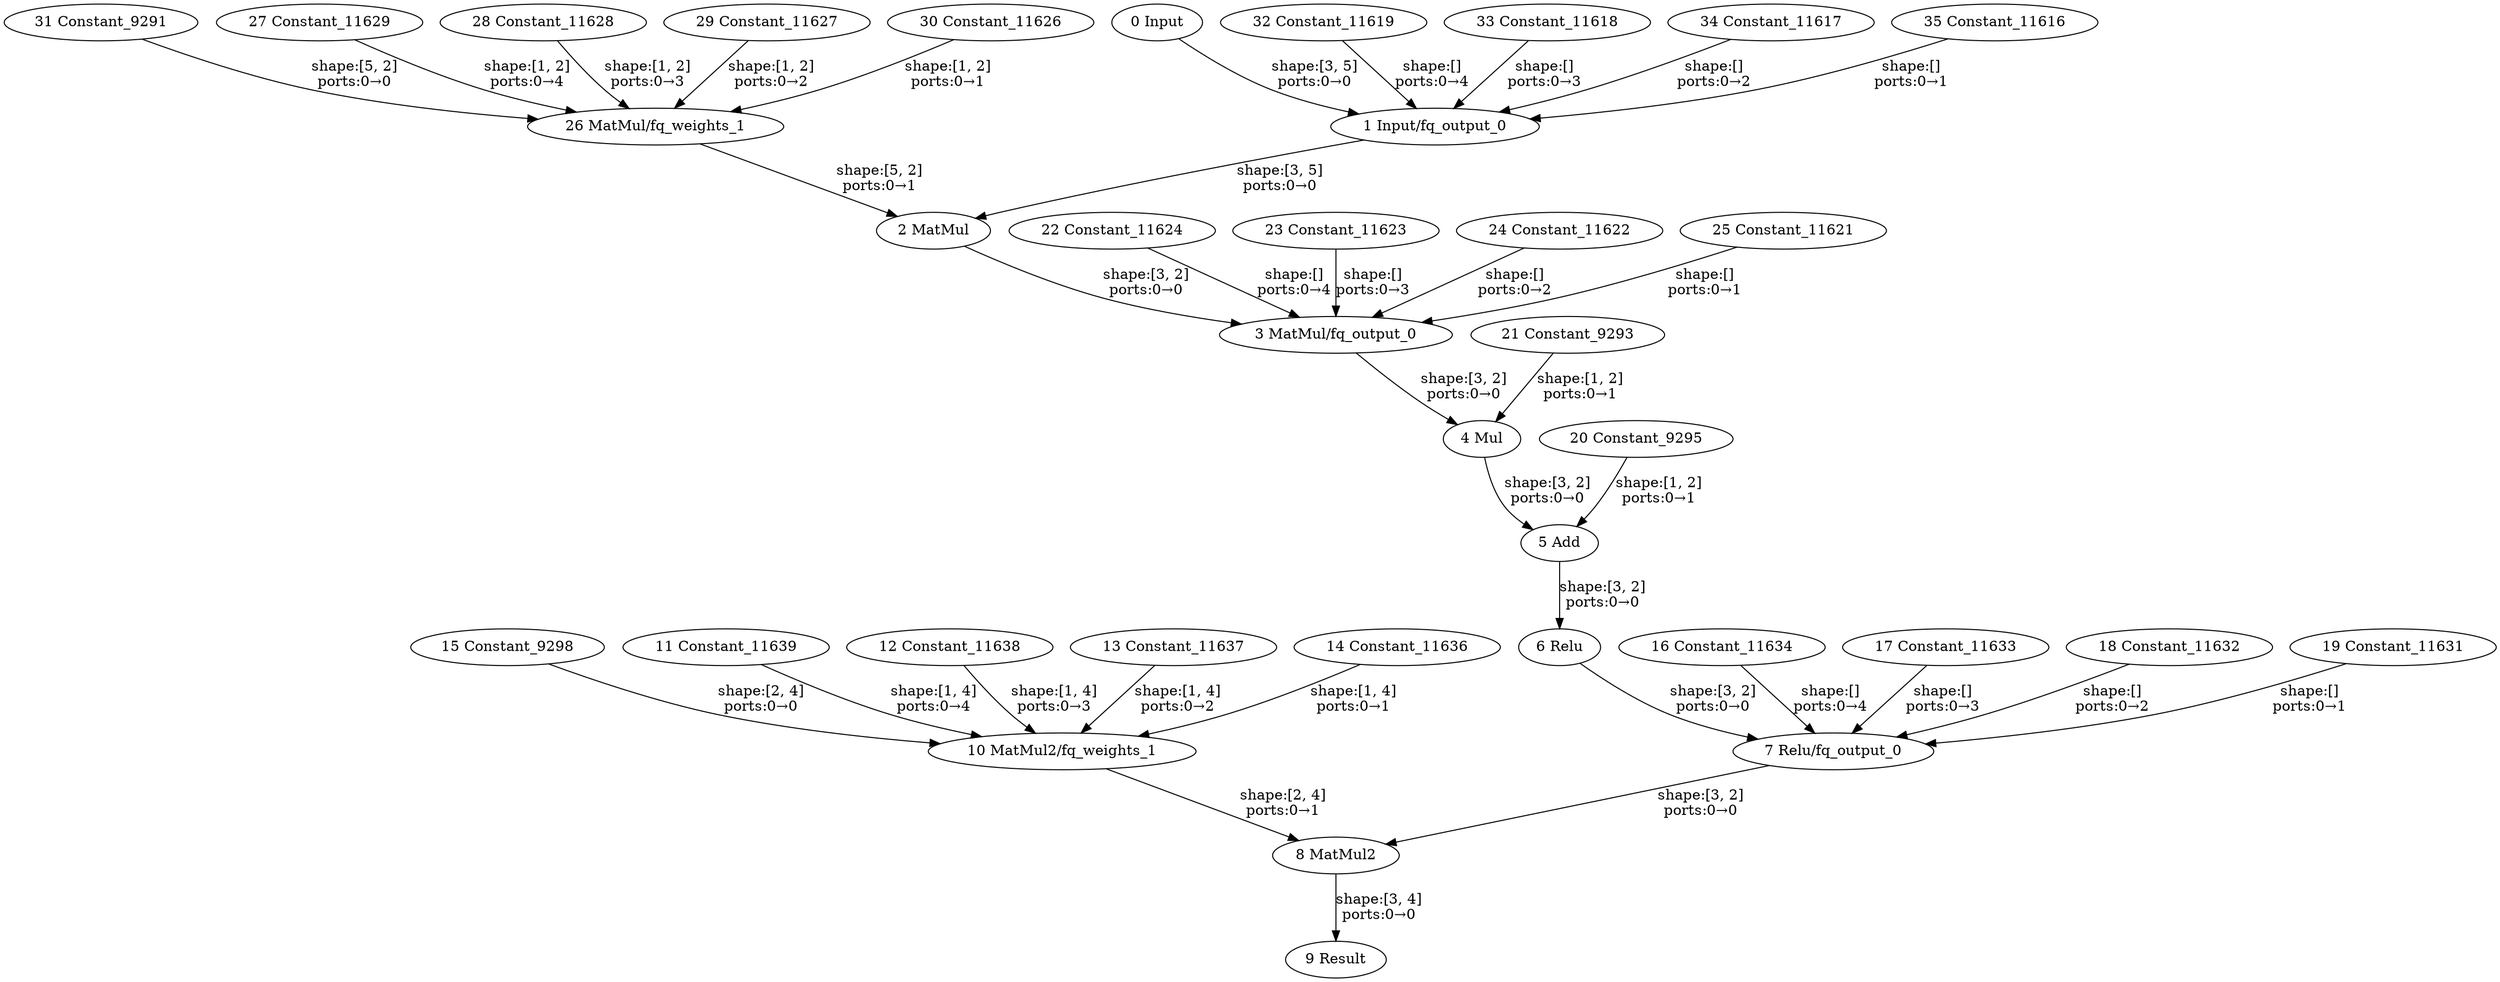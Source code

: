 strict digraph  {
"0 Input" [id=0, type=Parameter];
"1 Input/fq_output_0" [id=1, type=FakeQuantize];
"2 MatMul" [id=2, type=MatMul];
"3 MatMul/fq_output_0" [id=3, type=FakeQuantize];
"4 Mul" [id=4, type=Multiply];
"5 Add" [id=5, type=Add];
"6 Relu" [id=6, type=Relu];
"7 Relu/fq_output_0" [id=7, type=FakeQuantize];
"8 MatMul2" [id=8, type=MatMul];
"9 Result" [id=9, type=Result];
"10 MatMul2/fq_weights_1" [id=10, type=FakeQuantize];
"11 Constant_11639" [id=11, type=Constant];
"12 Constant_11638" [id=12, type=Constant];
"13 Constant_11637" [id=13, type=Constant];
"14 Constant_11636" [id=14, type=Constant];
"15 Constant_9298" [id=15, type=Constant];
"16 Constant_11634" [id=16, type=Constant];
"17 Constant_11633" [id=17, type=Constant];
"18 Constant_11632" [id=18, type=Constant];
"19 Constant_11631" [id=19, type=Constant];
"20 Constant_9295" [id=20, type=Constant];
"21 Constant_9293" [id=21, type=Constant];
"22 Constant_11624" [id=22, type=Constant];
"23 Constant_11623" [id=23, type=Constant];
"24 Constant_11622" [id=24, type=Constant];
"25 Constant_11621" [id=25, type=Constant];
"26 MatMul/fq_weights_1" [id=26, type=FakeQuantize];
"27 Constant_11629" [id=27, type=Constant];
"28 Constant_11628" [id=28, type=Constant];
"29 Constant_11627" [id=29, type=Constant];
"30 Constant_11626" [id=30, type=Constant];
"31 Constant_9291" [id=31, type=Constant];
"32 Constant_11619" [id=32, type=Constant];
"33 Constant_11618" [id=33, type=Constant];
"34 Constant_11617" [id=34, type=Constant];
"35 Constant_11616" [id=35, type=Constant];
"0 Input" -> "1 Input/fq_output_0"  [label="shape:[3, 5]\nports:0→0", style=solid];
"1 Input/fq_output_0" -> "2 MatMul"  [label="shape:[3, 5]\nports:0→0", style=solid];
"2 MatMul" -> "3 MatMul/fq_output_0"  [label="shape:[3, 2]\nports:0→0", style=solid];
"3 MatMul/fq_output_0" -> "4 Mul"  [label="shape:[3, 2]\nports:0→0", style=solid];
"4 Mul" -> "5 Add"  [label="shape:[3, 2]\nports:0→0", style=solid];
"5 Add" -> "6 Relu"  [label="shape:[3, 2]\nports:0→0", style=solid];
"6 Relu" -> "7 Relu/fq_output_0"  [label="shape:[3, 2]\nports:0→0", style=solid];
"7 Relu/fq_output_0" -> "8 MatMul2"  [label="shape:[3, 2]\nports:0→0", style=solid];
"8 MatMul2" -> "9 Result"  [label="shape:[3, 4]\nports:0→0", style=solid];
"10 MatMul2/fq_weights_1" -> "8 MatMul2"  [label="shape:[2, 4]\nports:0→1", style=solid];
"11 Constant_11639" -> "10 MatMul2/fq_weights_1"  [label="shape:[1, 4]\nports:0→4", style=solid];
"12 Constant_11638" -> "10 MatMul2/fq_weights_1"  [label="shape:[1, 4]\nports:0→3", style=solid];
"13 Constant_11637" -> "10 MatMul2/fq_weights_1"  [label="shape:[1, 4]\nports:0→2", style=solid];
"14 Constant_11636" -> "10 MatMul2/fq_weights_1"  [label="shape:[1, 4]\nports:0→1", style=solid];
"15 Constant_9298" -> "10 MatMul2/fq_weights_1"  [label="shape:[2, 4]\nports:0→0", style=solid];
"16 Constant_11634" -> "7 Relu/fq_output_0"  [label="shape:[]\nports:0→4", style=solid];
"17 Constant_11633" -> "7 Relu/fq_output_0"  [label="shape:[]\nports:0→3", style=solid];
"18 Constant_11632" -> "7 Relu/fq_output_0"  [label="shape:[]\nports:0→2", style=solid];
"19 Constant_11631" -> "7 Relu/fq_output_0"  [label="shape:[]\nports:0→1", style=solid];
"20 Constant_9295" -> "5 Add"  [label="shape:[1, 2]\nports:0→1", style=solid];
"21 Constant_9293" -> "4 Mul"  [label="shape:[1, 2]\nports:0→1", style=solid];
"22 Constant_11624" -> "3 MatMul/fq_output_0"  [label="shape:[]\nports:0→4", style=solid];
"23 Constant_11623" -> "3 MatMul/fq_output_0"  [label="shape:[]\nports:0→3", style=solid];
"24 Constant_11622" -> "3 MatMul/fq_output_0"  [label="shape:[]\nports:0→2", style=solid];
"25 Constant_11621" -> "3 MatMul/fq_output_0"  [label="shape:[]\nports:0→1", style=solid];
"26 MatMul/fq_weights_1" -> "2 MatMul"  [label="shape:[5, 2]\nports:0→1", style=solid];
"27 Constant_11629" -> "26 MatMul/fq_weights_1"  [label="shape:[1, 2]\nports:0→4", style=solid];
"28 Constant_11628" -> "26 MatMul/fq_weights_1"  [label="shape:[1, 2]\nports:0→3", style=solid];
"29 Constant_11627" -> "26 MatMul/fq_weights_1"  [label="shape:[1, 2]\nports:0→2", style=solid];
"30 Constant_11626" -> "26 MatMul/fq_weights_1"  [label="shape:[1, 2]\nports:0→1", style=solid];
"31 Constant_9291" -> "26 MatMul/fq_weights_1"  [label="shape:[5, 2]\nports:0→0", style=solid];
"32 Constant_11619" -> "1 Input/fq_output_0"  [label="shape:[]\nports:0→4", style=solid];
"33 Constant_11618" -> "1 Input/fq_output_0"  [label="shape:[]\nports:0→3", style=solid];
"34 Constant_11617" -> "1 Input/fq_output_0"  [label="shape:[]\nports:0→2", style=solid];
"35 Constant_11616" -> "1 Input/fq_output_0"  [label="shape:[]\nports:0→1", style=solid];
}
